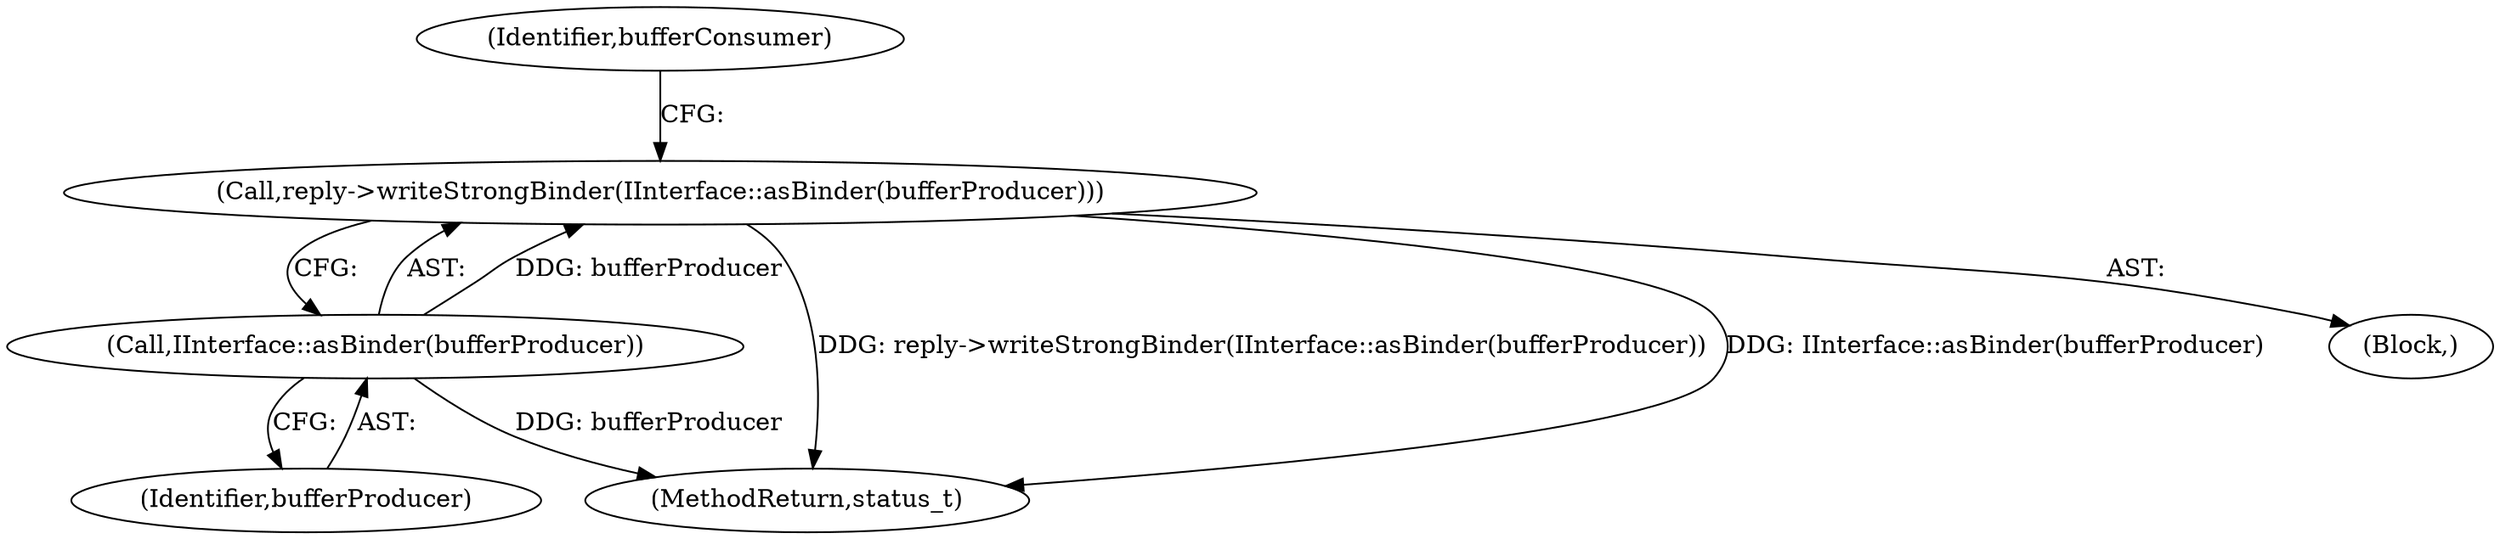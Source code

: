 digraph "0_Android_8d87321b704cb3f88e8cae668937d001fd63d5e3@API" {
"1000705" [label="(Call,reply->writeStrongBinder(IInterface::asBinder(bufferProducer)))"];
"1000706" [label="(Call,IInterface::asBinder(bufferProducer))"];
"1001207" [label="(MethodReturn,status_t)"];
"1000707" [label="(Identifier,bufferProducer)"];
"1000706" [label="(Call,IInterface::asBinder(bufferProducer))"];
"1000704" [label="(Block,)"];
"1000710" [label="(Identifier,bufferConsumer)"];
"1000705" [label="(Call,reply->writeStrongBinder(IInterface::asBinder(bufferProducer)))"];
"1000705" -> "1000704"  [label="AST: "];
"1000705" -> "1000706"  [label="CFG: "];
"1000706" -> "1000705"  [label="AST: "];
"1000710" -> "1000705"  [label="CFG: "];
"1000705" -> "1001207"  [label="DDG: reply->writeStrongBinder(IInterface::asBinder(bufferProducer))"];
"1000705" -> "1001207"  [label="DDG: IInterface::asBinder(bufferProducer)"];
"1000706" -> "1000705"  [label="DDG: bufferProducer"];
"1000706" -> "1000707"  [label="CFG: "];
"1000707" -> "1000706"  [label="AST: "];
"1000706" -> "1001207"  [label="DDG: bufferProducer"];
}
